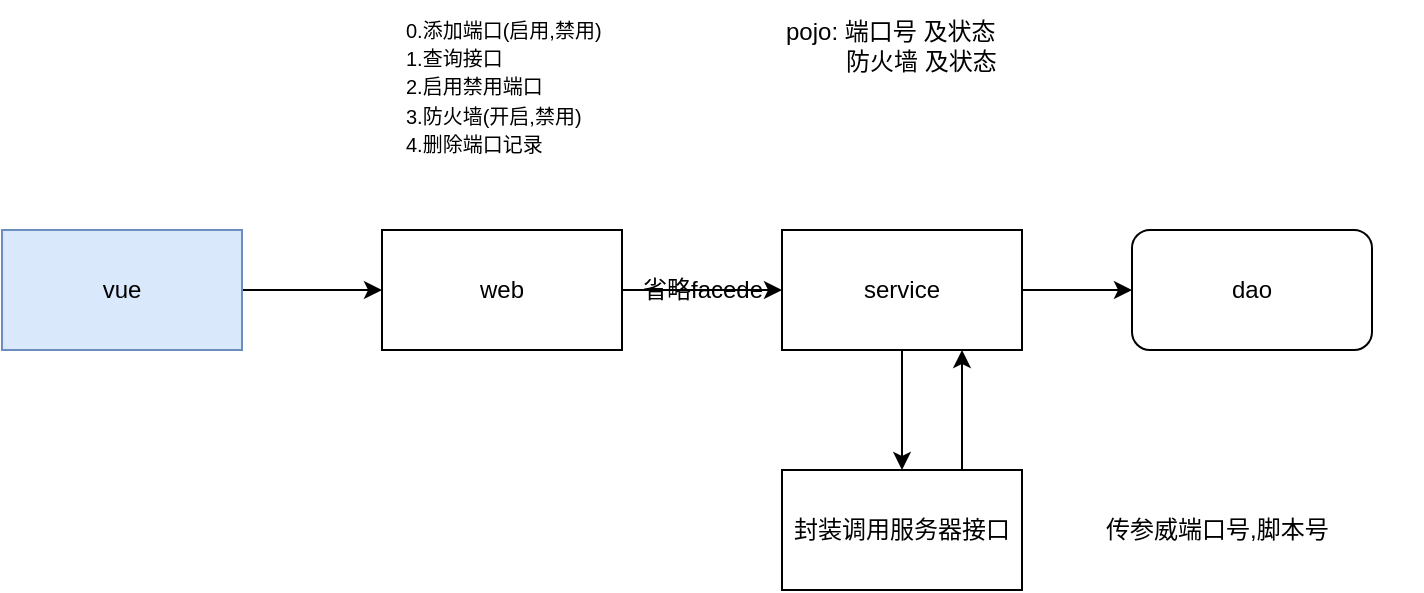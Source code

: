 <mxfile version="21.7.4" type="github">
  <diagram name="第 1 页" id="2Hx7IuYc-sEbEg0OWqHq">
    <mxGraphModel dx="1386" dy="793" grid="1" gridSize="5" guides="1" tooltips="1" connect="1" arrows="1" fold="1" page="1" pageScale="1" pageWidth="1654" pageHeight="2336" math="0" shadow="0">
      <root>
        <mxCell id="0" />
        <mxCell id="1" parent="0" />
        <mxCell id="ks-i5fWFL8Ok-PV_71E5-2" value="" style="edgeStyle=orthogonalEdgeStyle;rounded=0;orthogonalLoop=1;jettySize=auto;html=1;" edge="1" parent="1" source="8FZjIaW2AB7OaDEvKinU-1" target="ks-i5fWFL8Ok-PV_71E5-1">
          <mxGeometry relative="1" as="geometry" />
        </mxCell>
        <mxCell id="8FZjIaW2AB7OaDEvKinU-1" value="vue&lt;br&gt;" style="rounded=0;whiteSpace=wrap;html=1;fillColor=#dae8fc;strokeColor=#6c8ebf;" parent="1" vertex="1">
          <mxGeometry x="95" y="270" width="120" height="60" as="geometry" />
        </mxCell>
        <mxCell id="ks-i5fWFL8Ok-PV_71E5-5" value="" style="edgeStyle=orthogonalEdgeStyle;rounded=0;orthogonalLoop=1;jettySize=auto;html=1;" edge="1" parent="1" source="ks-i5fWFL8Ok-PV_71E5-1" target="ks-i5fWFL8Ok-PV_71E5-4">
          <mxGeometry relative="1" as="geometry" />
        </mxCell>
        <mxCell id="ks-i5fWFL8Ok-PV_71E5-1" value="web" style="rounded=0;whiteSpace=wrap;html=1;" vertex="1" parent="1">
          <mxGeometry x="285" y="270" width="120" height="60" as="geometry" />
        </mxCell>
        <mxCell id="ks-i5fWFL8Ok-PV_71E5-3" value="&lt;font size=&quot;1&quot;&gt;0.添加端口(启用,禁用)&lt;br&gt;1.查询接口&lt;br&gt;2.启用禁用端口&lt;br&gt;3.防火墙(开启,禁用)&lt;br&gt;4.删除端口记录&lt;br&gt;&lt;/font&gt;" style="text;html=1;strokeColor=none;fillColor=none;align=left;verticalAlign=middle;whiteSpace=wrap;rounded=0;" vertex="1" parent="1">
          <mxGeometry x="295" y="175" width="190" height="45" as="geometry" />
        </mxCell>
        <mxCell id="ks-i5fWFL8Ok-PV_71E5-9" value="" style="edgeStyle=orthogonalEdgeStyle;rounded=0;orthogonalLoop=1;jettySize=auto;html=1;" edge="1" parent="1" source="ks-i5fWFL8Ok-PV_71E5-4" target="ks-i5fWFL8Ok-PV_71E5-7">
          <mxGeometry relative="1" as="geometry" />
        </mxCell>
        <mxCell id="ks-i5fWFL8Ok-PV_71E5-11" value="" style="edgeStyle=orthogonalEdgeStyle;rounded=0;orthogonalLoop=1;jettySize=auto;html=1;" edge="1" parent="1" source="ks-i5fWFL8Ok-PV_71E5-4" target="ks-i5fWFL8Ok-PV_71E5-10">
          <mxGeometry relative="1" as="geometry" />
        </mxCell>
        <mxCell id="ks-i5fWFL8Ok-PV_71E5-4" value="service" style="rounded=0;whiteSpace=wrap;html=1;" vertex="1" parent="1">
          <mxGeometry x="485" y="270" width="120" height="60" as="geometry" />
        </mxCell>
        <mxCell id="ks-i5fWFL8Ok-PV_71E5-6" value="省略facede" style="text;html=1;align=center;verticalAlign=middle;resizable=0;points=[];autosize=1;strokeColor=none;fillColor=none;" vertex="1" parent="1">
          <mxGeometry x="405" y="285" width="80" height="30" as="geometry" />
        </mxCell>
        <mxCell id="ks-i5fWFL8Ok-PV_71E5-7" value="dao" style="rounded=1;whiteSpace=wrap;html=1;" vertex="1" parent="1">
          <mxGeometry x="660" y="270" width="120" height="60" as="geometry" />
        </mxCell>
        <mxCell id="ks-i5fWFL8Ok-PV_71E5-16" style="edgeStyle=orthogonalEdgeStyle;rounded=0;orthogonalLoop=1;jettySize=auto;html=1;exitX=0.75;exitY=0;exitDx=0;exitDy=0;entryX=0.75;entryY=1;entryDx=0;entryDy=0;" edge="1" parent="1" source="ks-i5fWFL8Ok-PV_71E5-10" target="ks-i5fWFL8Ok-PV_71E5-4">
          <mxGeometry relative="1" as="geometry" />
        </mxCell>
        <mxCell id="ks-i5fWFL8Ok-PV_71E5-10" value="封装调用服务器接口" style="rounded=0;whiteSpace=wrap;html=1;" vertex="1" parent="1">
          <mxGeometry x="485" y="390" width="120" height="60" as="geometry" />
        </mxCell>
        <mxCell id="ks-i5fWFL8Ok-PV_71E5-12" value="传参威端口号,脚本号" style="text;html=1;strokeColor=none;fillColor=none;align=left;verticalAlign=middle;whiteSpace=wrap;rounded=0;" vertex="1" parent="1">
          <mxGeometry x="645" y="397.5" width="160" height="45" as="geometry" />
        </mxCell>
        <mxCell id="ks-i5fWFL8Ok-PV_71E5-17" value="pojo: 端口号 及状态&lt;br&gt;&amp;nbsp; &amp;nbsp; &amp;nbsp; &amp;nbsp; &amp;nbsp;防火墙 及状态" style="text;html=1;strokeColor=none;fillColor=none;align=left;verticalAlign=middle;whiteSpace=wrap;rounded=0;" vertex="1" parent="1">
          <mxGeometry x="485" y="155" width="160" height="45" as="geometry" />
        </mxCell>
      </root>
    </mxGraphModel>
  </diagram>
</mxfile>
